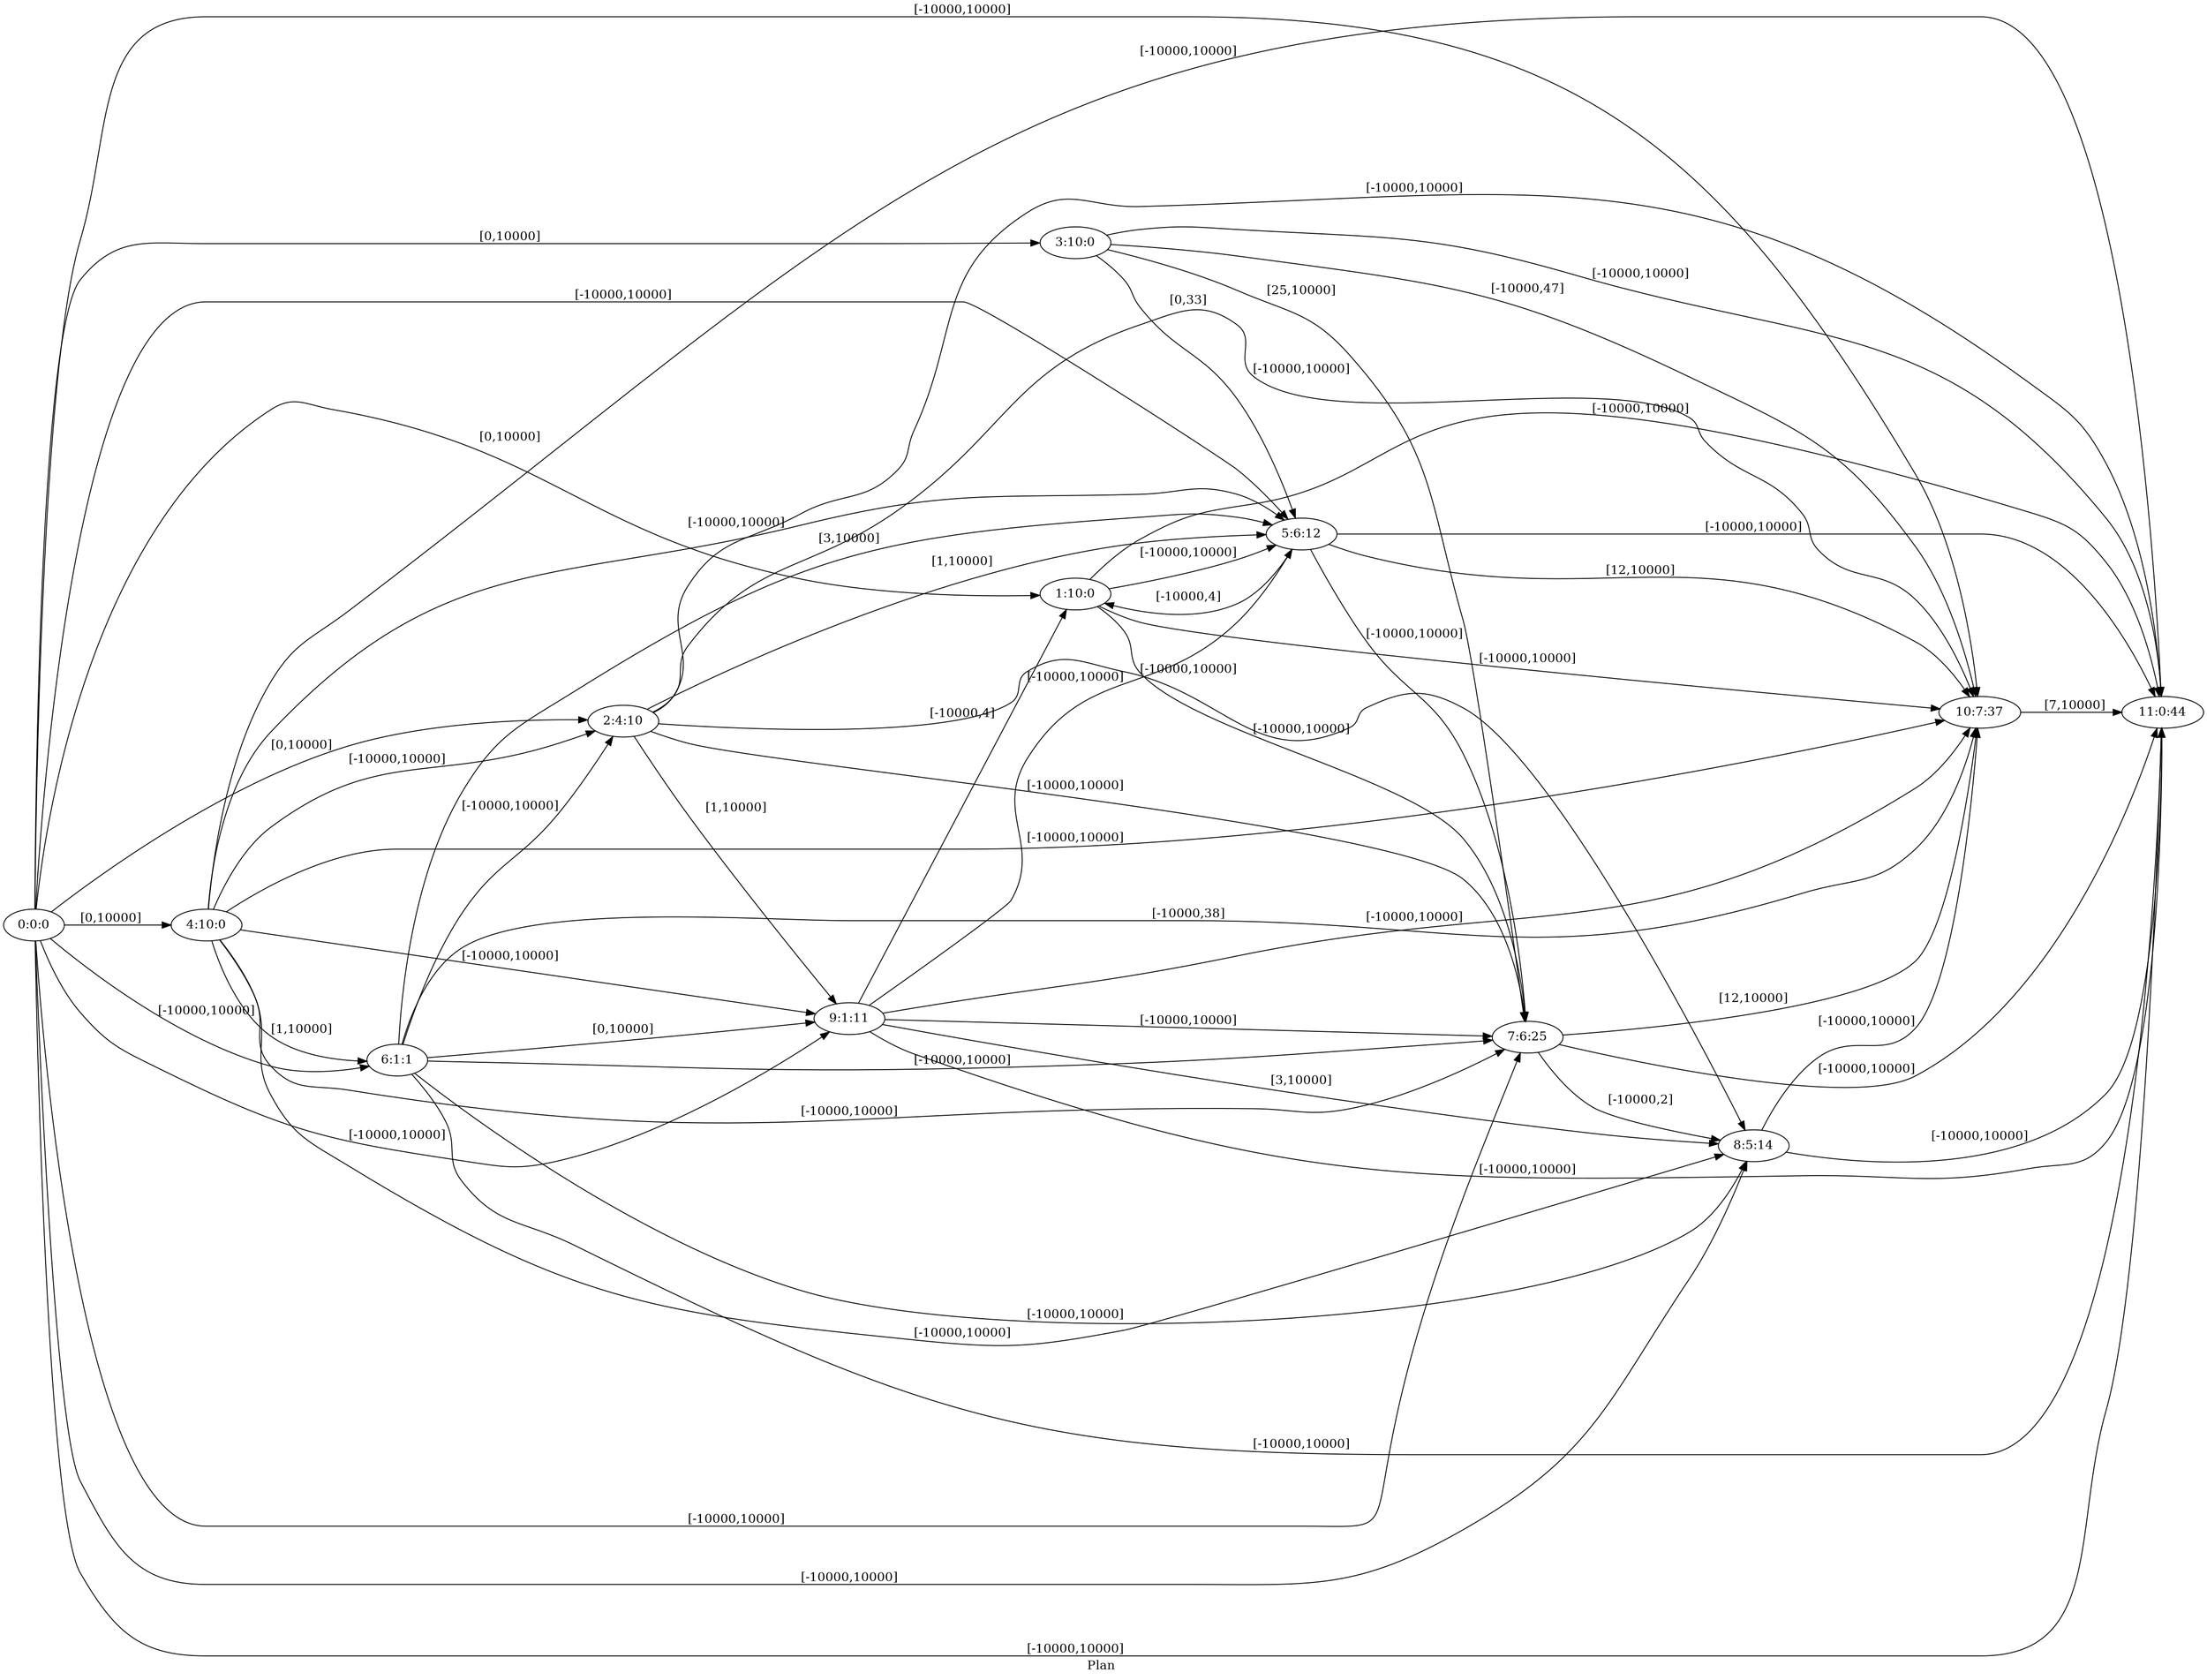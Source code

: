 digraph G {
 rankdir = LR;
 nodesep = .45; 
 size = 30;
label="Plan ";
 fldt = 0.495636;
"0:0:0"->"1:10:0"[ label = "[0,10000]"];
"0:0:0"->"2:4:10"[ label = "[0,10000]"];
"0:0:0"->"3:10:0"[ label = "[0,10000]"];
"0:0:0"->"4:10:0"[ label = "[0,10000]"];
"0:0:0"->"5:6:12"[ label = "[-10000,10000]"];
"0:0:0"->"6:1:1"[ label = "[-10000,10000]"];
"0:0:0"->"7:6:25"[ label = "[-10000,10000]"];
"0:0:0"->"8:5:14"[ label = "[-10000,10000]"];
"0:0:0"->"9:1:11"[ label = "[-10000,10000]"];
"0:0:0"->"10:7:37"[ label = "[-10000,10000]"];
"0:0:0"->"11:0:44"[ label = "[-10000,10000]"];
"1:10:0"->"5:6:12"[ label = "[-10000,10000]"];
"1:10:0"->"7:6:25"[ label = "[-10000,10000]"];
"1:10:0"->"10:7:37"[ label = "[-10000,10000]"];
"1:10:0"->"11:0:44"[ label = "[-10000,10000]"];
"2:4:10"->"5:6:12"[ label = "[1,10000]"];
"2:4:10"->"7:6:25"[ label = "[-10000,10000]"];
"2:4:10"->"8:5:14"[ label = "[-10000,10000]"];
"2:4:10"->"9:1:11"[ label = "[1,10000]"];
"2:4:10"->"10:7:37"[ label = "[-10000,10000]"];
"2:4:10"->"11:0:44"[ label = "[-10000,10000]"];
"3:10:0"->"5:6:12"[ label = "[0,33]"];
"3:10:0"->"7:6:25"[ label = "[25,10000]"];
"3:10:0"->"10:7:37"[ label = "[-10000,47]"];
"3:10:0"->"11:0:44"[ label = "[-10000,10000]"];
"4:10:0"->"2:4:10"[ label = "[-10000,10000]"];
"4:10:0"->"5:6:12"[ label = "[-10000,10000]"];
"4:10:0"->"6:1:1"[ label = "[1,10000]"];
"4:10:0"->"7:6:25"[ label = "[-10000,10000]"];
"4:10:0"->"8:5:14"[ label = "[-10000,10000]"];
"4:10:0"->"9:1:11"[ label = "[-10000,10000]"];
"4:10:0"->"10:7:37"[ label = "[-10000,10000]"];
"4:10:0"->"11:0:44"[ label = "[-10000,10000]"];
"5:6:12"->"1:10:0"[ label = "[-10000,4]"];
"5:6:12"->"7:6:25"[ label = "[-10000,10000]"];
"5:6:12"->"10:7:37"[ label = "[12,10000]"];
"5:6:12"->"11:0:44"[ label = "[-10000,10000]"];
"6:1:1"->"2:4:10"[ label = "[-10000,10000]"];
"6:1:1"->"5:6:12"[ label = "[3,10000]"];
"6:1:1"->"7:6:25"[ label = "[-10000,10000]"];
"6:1:1"->"8:5:14"[ label = "[-10000,10000]"];
"6:1:1"->"9:1:11"[ label = "[0,10000]"];
"6:1:1"->"10:7:37"[ label = "[-10000,38]"];
"6:1:1"->"11:0:44"[ label = "[-10000,10000]"];
"7:6:25"->"8:5:14"[ label = "[-10000,2]"];
"7:6:25"->"10:7:37"[ label = "[12,10000]"];
"7:6:25"->"11:0:44"[ label = "[-10000,10000]"];
"8:5:14"->"10:7:37"[ label = "[-10000,10000]"];
"8:5:14"->"11:0:44"[ label = "[-10000,10000]"];
"9:1:11"->"1:10:0"[ label = "[-10000,4]"];
"9:1:11"->"5:6:12"[ label = "[-10000,10000]"];
"9:1:11"->"7:6:25"[ label = "[-10000,10000]"];
"9:1:11"->"8:5:14"[ label = "[3,10000]"];
"9:1:11"->"10:7:37"[ label = "[-10000,10000]"];
"9:1:11"->"11:0:44"[ label = "[-10000,10000]"];
"10:7:37"->"11:0:44"[ label = "[7,10000]"];
}
